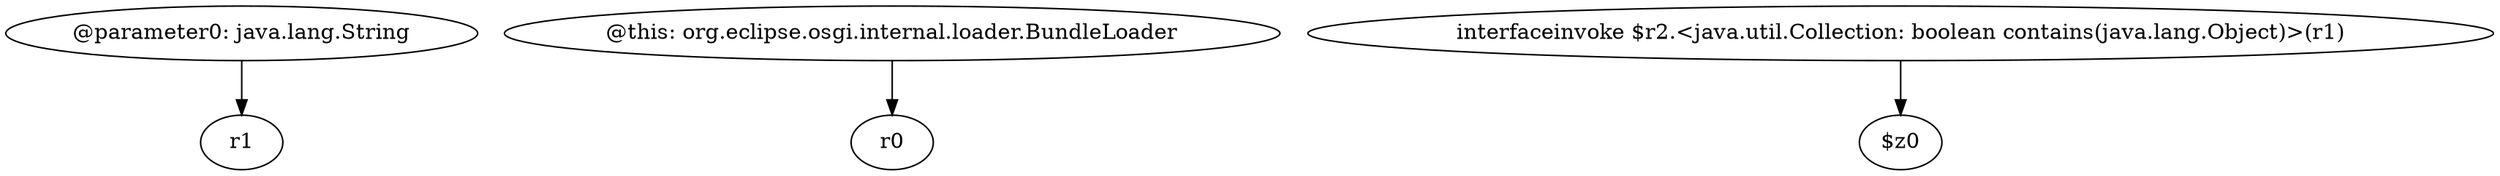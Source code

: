 digraph g {
0[label="@parameter0: java.lang.String"]
1[label="r1"]
0->1[label=""]
2[label="@this: org.eclipse.osgi.internal.loader.BundleLoader"]
3[label="r0"]
2->3[label=""]
4[label="interfaceinvoke $r2.<java.util.Collection: boolean contains(java.lang.Object)>(r1)"]
5[label="$z0"]
4->5[label=""]
}